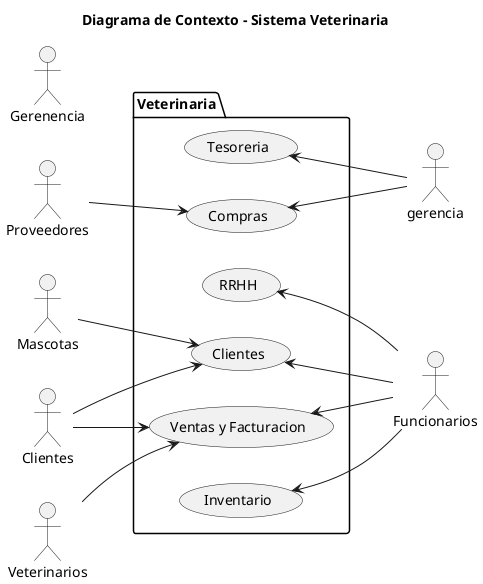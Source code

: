 @startuml
left to right direction
title Diagrama de Contexto - Sistema Veterinaria
actor Clientes as cliente
actor Mascotas as mascota
actor Veterinarios as veterinario
actor Funcionarios as funcionario
actor Gerenencia as gerente

actor Proveedores as proveedores

package Veterinaria {
  usecase "Clientes" as MOD01
  usecase "Compras" as MOD02
  usecase "Ventas y Facturacion" as MOD03
  usecase "RRHH" as MOD04
  usecase "Inventario" as MOD05
 usecase "Tesoreria" as MOD06
}
cliente --> MOD01
mascota --> MOD01
cliente --> MOD03
proveedores --> MOD02
veterinario --> MOD03
funcionario -up-> MOD04
funcionario -up-> MOD01
funcionario -up-> MOD03
funcionario -up-> MOD05
gerencia -up-> MOD06
gerencia -up-> MOD02


@enduml
